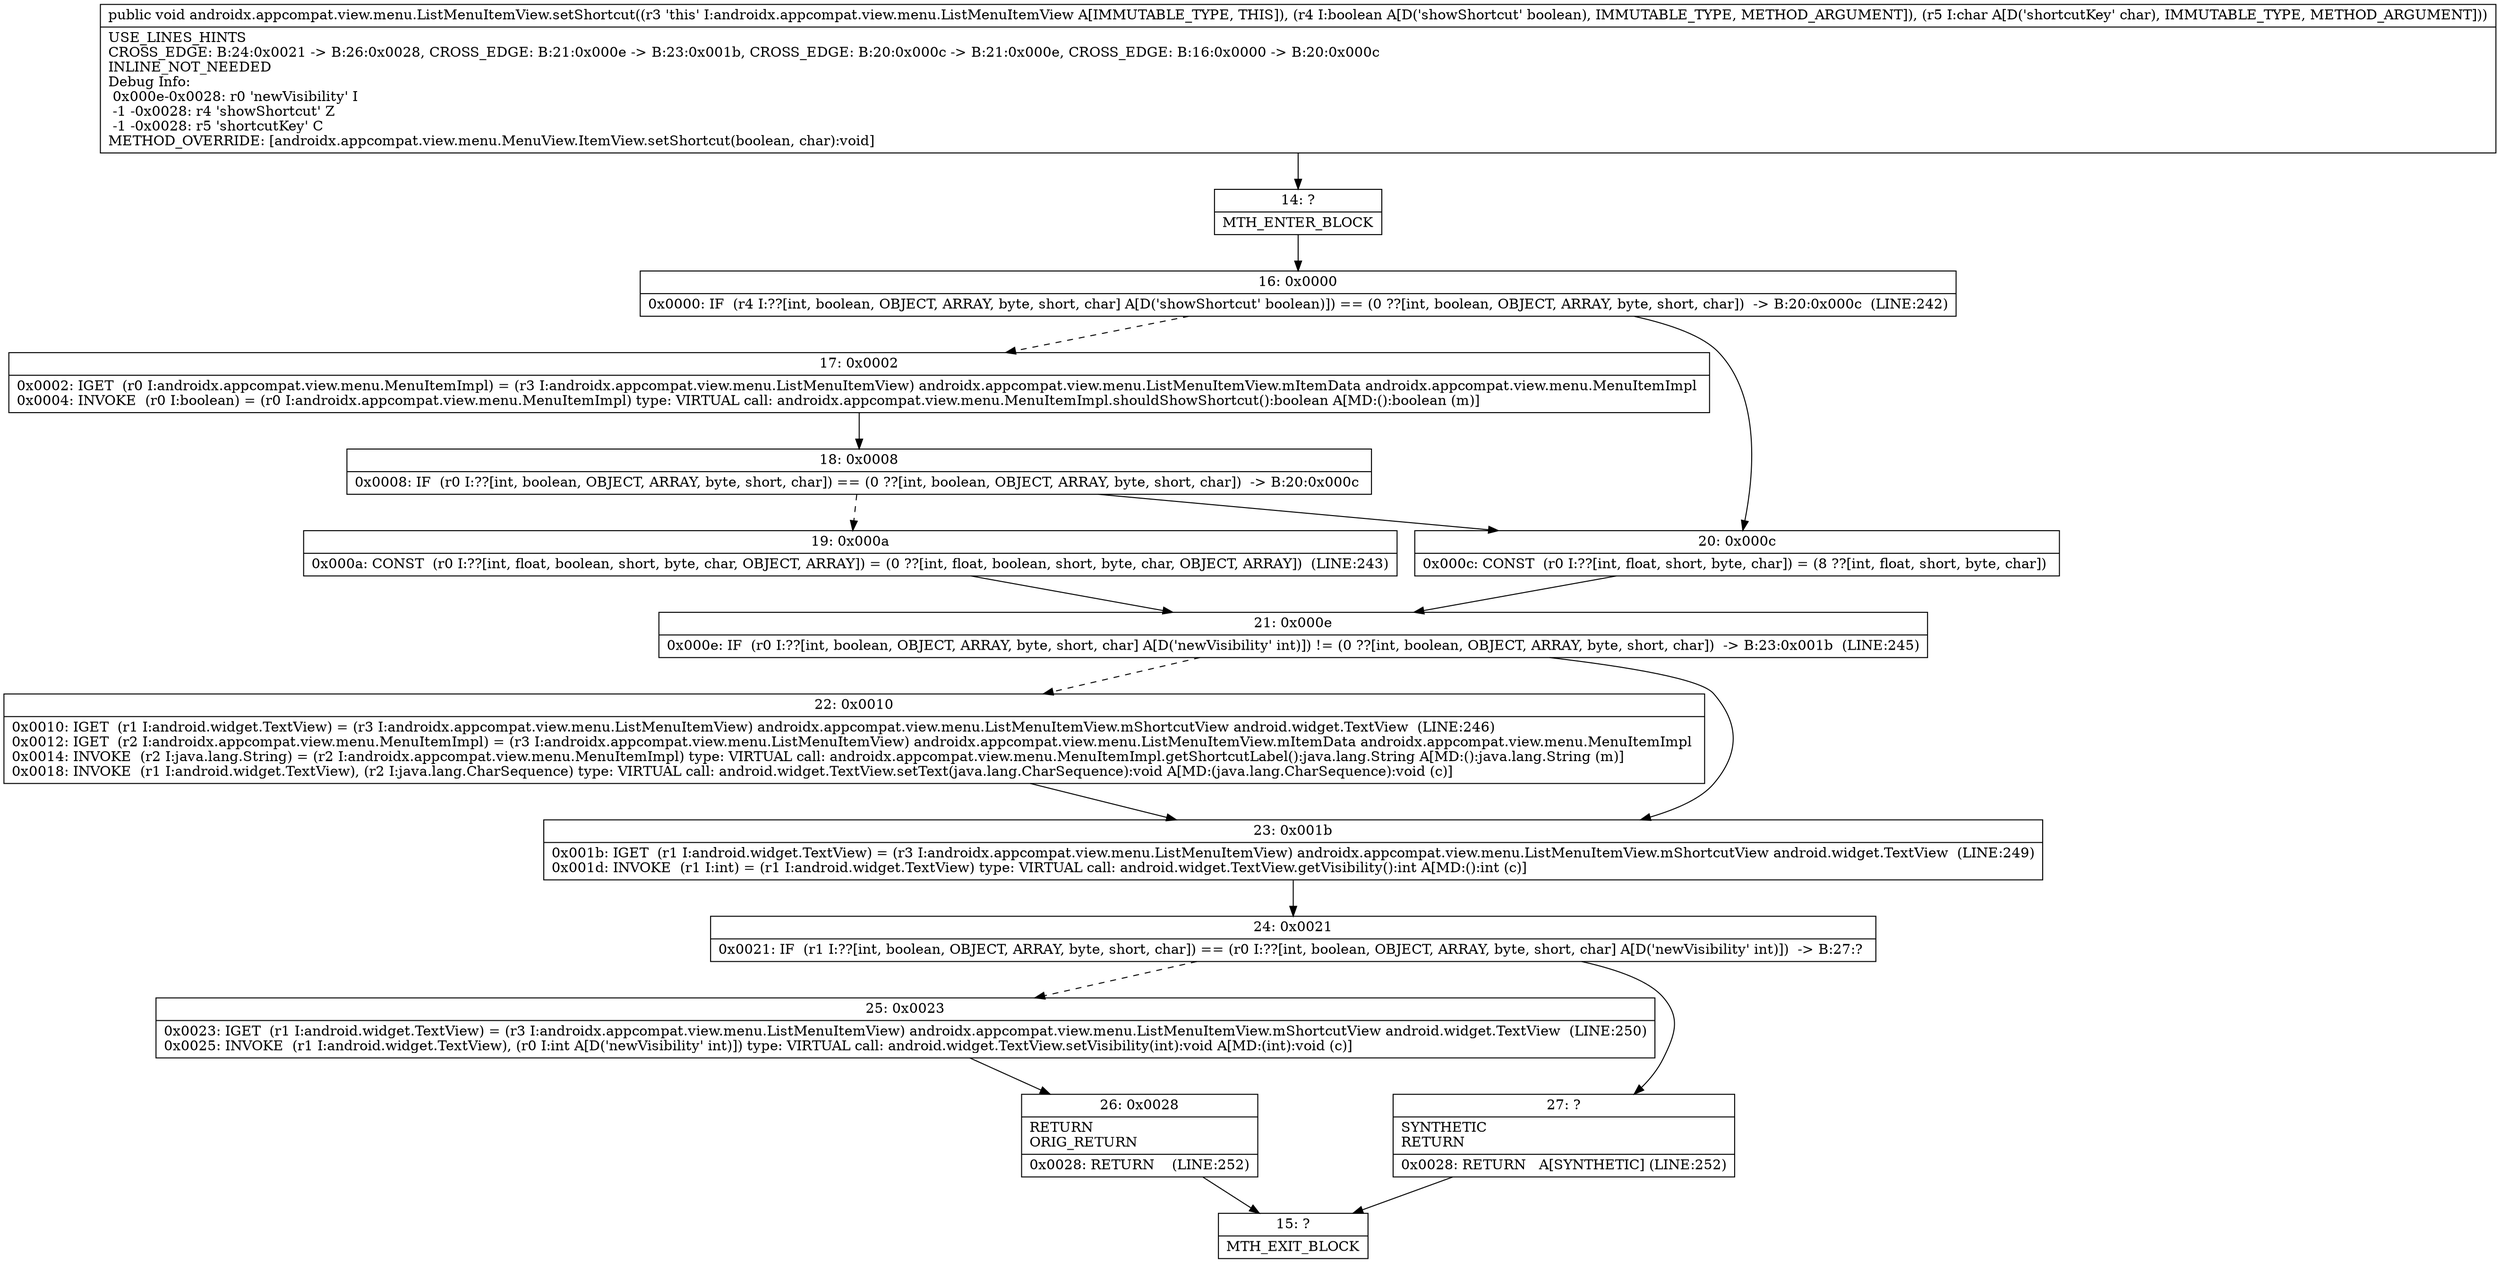 digraph "CFG forandroidx.appcompat.view.menu.ListMenuItemView.setShortcut(ZC)V" {
Node_14 [shape=record,label="{14\:\ ?|MTH_ENTER_BLOCK\l}"];
Node_16 [shape=record,label="{16\:\ 0x0000|0x0000: IF  (r4 I:??[int, boolean, OBJECT, ARRAY, byte, short, char] A[D('showShortcut' boolean)]) == (0 ??[int, boolean, OBJECT, ARRAY, byte, short, char])  \-\> B:20:0x000c  (LINE:242)\l}"];
Node_17 [shape=record,label="{17\:\ 0x0002|0x0002: IGET  (r0 I:androidx.appcompat.view.menu.MenuItemImpl) = (r3 I:androidx.appcompat.view.menu.ListMenuItemView) androidx.appcompat.view.menu.ListMenuItemView.mItemData androidx.appcompat.view.menu.MenuItemImpl \l0x0004: INVOKE  (r0 I:boolean) = (r0 I:androidx.appcompat.view.menu.MenuItemImpl) type: VIRTUAL call: androidx.appcompat.view.menu.MenuItemImpl.shouldShowShortcut():boolean A[MD:():boolean (m)]\l}"];
Node_18 [shape=record,label="{18\:\ 0x0008|0x0008: IF  (r0 I:??[int, boolean, OBJECT, ARRAY, byte, short, char]) == (0 ??[int, boolean, OBJECT, ARRAY, byte, short, char])  \-\> B:20:0x000c \l}"];
Node_19 [shape=record,label="{19\:\ 0x000a|0x000a: CONST  (r0 I:??[int, float, boolean, short, byte, char, OBJECT, ARRAY]) = (0 ??[int, float, boolean, short, byte, char, OBJECT, ARRAY])  (LINE:243)\l}"];
Node_21 [shape=record,label="{21\:\ 0x000e|0x000e: IF  (r0 I:??[int, boolean, OBJECT, ARRAY, byte, short, char] A[D('newVisibility' int)]) != (0 ??[int, boolean, OBJECT, ARRAY, byte, short, char])  \-\> B:23:0x001b  (LINE:245)\l}"];
Node_22 [shape=record,label="{22\:\ 0x0010|0x0010: IGET  (r1 I:android.widget.TextView) = (r3 I:androidx.appcompat.view.menu.ListMenuItemView) androidx.appcompat.view.menu.ListMenuItemView.mShortcutView android.widget.TextView  (LINE:246)\l0x0012: IGET  (r2 I:androidx.appcompat.view.menu.MenuItemImpl) = (r3 I:androidx.appcompat.view.menu.ListMenuItemView) androidx.appcompat.view.menu.ListMenuItemView.mItemData androidx.appcompat.view.menu.MenuItemImpl \l0x0014: INVOKE  (r2 I:java.lang.String) = (r2 I:androidx.appcompat.view.menu.MenuItemImpl) type: VIRTUAL call: androidx.appcompat.view.menu.MenuItemImpl.getShortcutLabel():java.lang.String A[MD:():java.lang.String (m)]\l0x0018: INVOKE  (r1 I:android.widget.TextView), (r2 I:java.lang.CharSequence) type: VIRTUAL call: android.widget.TextView.setText(java.lang.CharSequence):void A[MD:(java.lang.CharSequence):void (c)]\l}"];
Node_23 [shape=record,label="{23\:\ 0x001b|0x001b: IGET  (r1 I:android.widget.TextView) = (r3 I:androidx.appcompat.view.menu.ListMenuItemView) androidx.appcompat.view.menu.ListMenuItemView.mShortcutView android.widget.TextView  (LINE:249)\l0x001d: INVOKE  (r1 I:int) = (r1 I:android.widget.TextView) type: VIRTUAL call: android.widget.TextView.getVisibility():int A[MD:():int (c)]\l}"];
Node_24 [shape=record,label="{24\:\ 0x0021|0x0021: IF  (r1 I:??[int, boolean, OBJECT, ARRAY, byte, short, char]) == (r0 I:??[int, boolean, OBJECT, ARRAY, byte, short, char] A[D('newVisibility' int)])  \-\> B:27:? \l}"];
Node_25 [shape=record,label="{25\:\ 0x0023|0x0023: IGET  (r1 I:android.widget.TextView) = (r3 I:androidx.appcompat.view.menu.ListMenuItemView) androidx.appcompat.view.menu.ListMenuItemView.mShortcutView android.widget.TextView  (LINE:250)\l0x0025: INVOKE  (r1 I:android.widget.TextView), (r0 I:int A[D('newVisibility' int)]) type: VIRTUAL call: android.widget.TextView.setVisibility(int):void A[MD:(int):void (c)]\l}"];
Node_26 [shape=record,label="{26\:\ 0x0028|RETURN\lORIG_RETURN\l|0x0028: RETURN    (LINE:252)\l}"];
Node_15 [shape=record,label="{15\:\ ?|MTH_EXIT_BLOCK\l}"];
Node_27 [shape=record,label="{27\:\ ?|SYNTHETIC\lRETURN\l|0x0028: RETURN   A[SYNTHETIC] (LINE:252)\l}"];
Node_20 [shape=record,label="{20\:\ 0x000c|0x000c: CONST  (r0 I:??[int, float, short, byte, char]) = (8 ??[int, float, short, byte, char]) \l}"];
MethodNode[shape=record,label="{public void androidx.appcompat.view.menu.ListMenuItemView.setShortcut((r3 'this' I:androidx.appcompat.view.menu.ListMenuItemView A[IMMUTABLE_TYPE, THIS]), (r4 I:boolean A[D('showShortcut' boolean), IMMUTABLE_TYPE, METHOD_ARGUMENT]), (r5 I:char A[D('shortcutKey' char), IMMUTABLE_TYPE, METHOD_ARGUMENT]))  | USE_LINES_HINTS\lCROSS_EDGE: B:24:0x0021 \-\> B:26:0x0028, CROSS_EDGE: B:21:0x000e \-\> B:23:0x001b, CROSS_EDGE: B:20:0x000c \-\> B:21:0x000e, CROSS_EDGE: B:16:0x0000 \-\> B:20:0x000c\lINLINE_NOT_NEEDED\lDebug Info:\l  0x000e\-0x0028: r0 'newVisibility' I\l  \-1 \-0x0028: r4 'showShortcut' Z\l  \-1 \-0x0028: r5 'shortcutKey' C\lMETHOD_OVERRIDE: [androidx.appcompat.view.menu.MenuView.ItemView.setShortcut(boolean, char):void]\l}"];
MethodNode -> Node_14;Node_14 -> Node_16;
Node_16 -> Node_17[style=dashed];
Node_16 -> Node_20;
Node_17 -> Node_18;
Node_18 -> Node_19[style=dashed];
Node_18 -> Node_20;
Node_19 -> Node_21;
Node_21 -> Node_22[style=dashed];
Node_21 -> Node_23;
Node_22 -> Node_23;
Node_23 -> Node_24;
Node_24 -> Node_25[style=dashed];
Node_24 -> Node_27;
Node_25 -> Node_26;
Node_26 -> Node_15;
Node_27 -> Node_15;
Node_20 -> Node_21;
}

